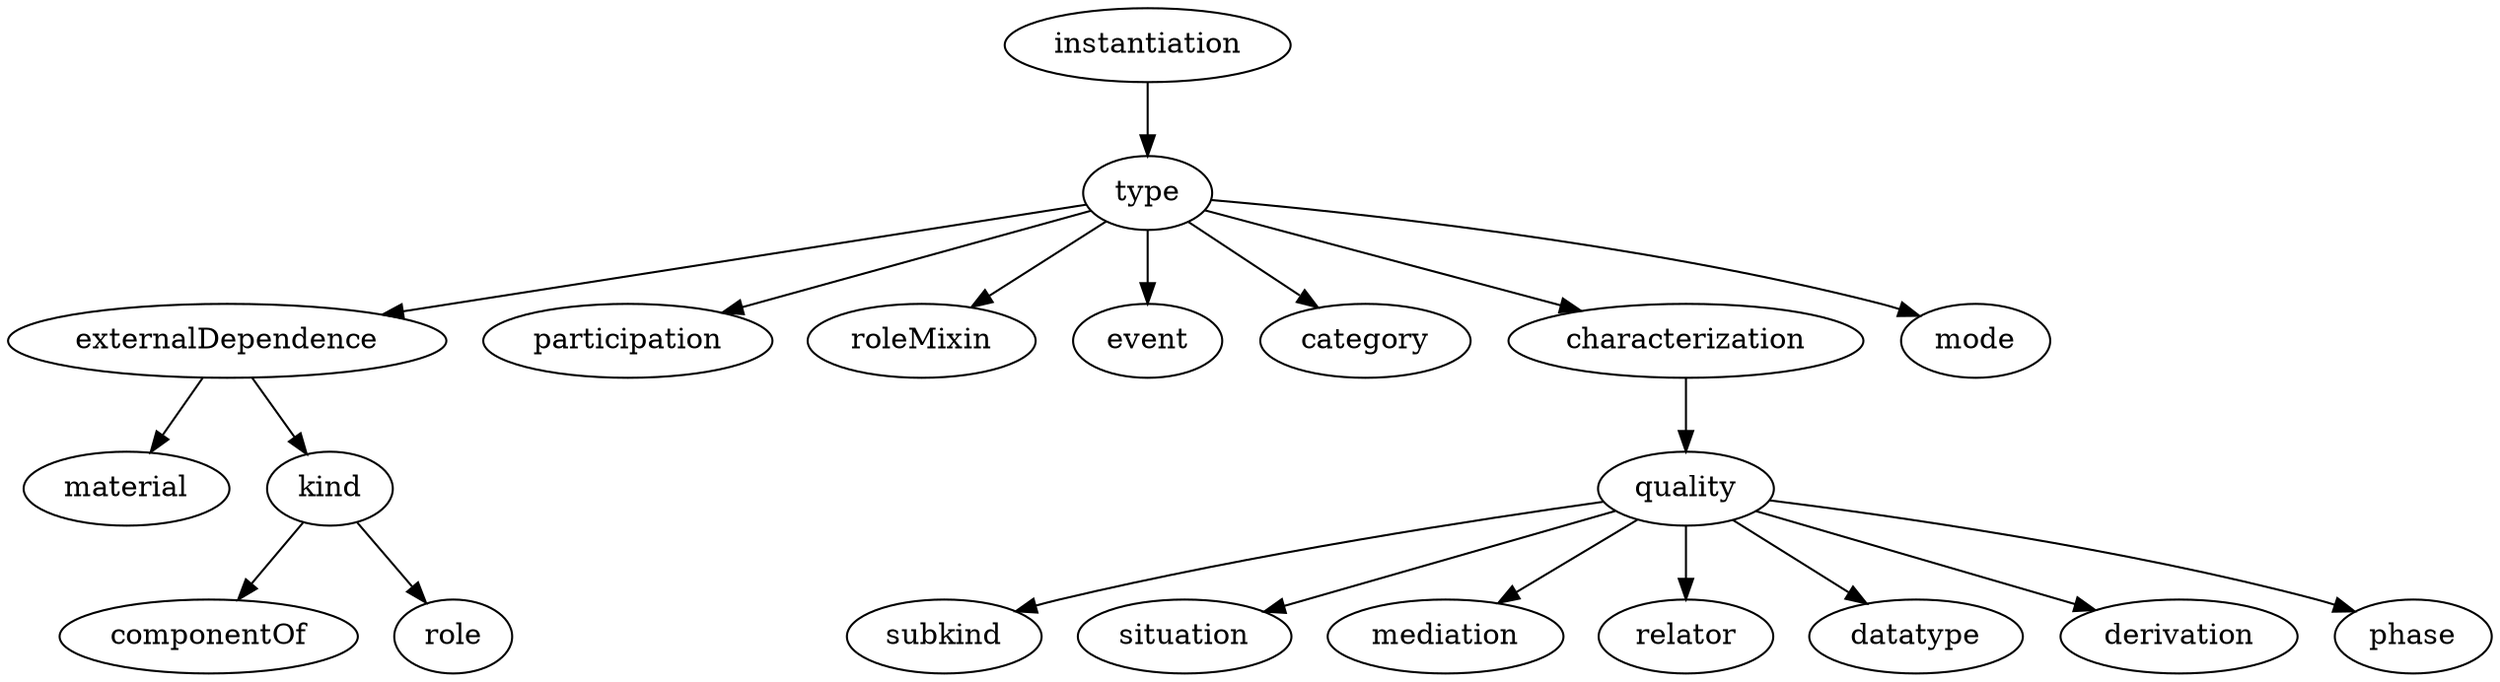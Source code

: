 strict digraph  {
instantiation;
type;
externalDependence;
participation;
roleMixin;
event;
category;
characterization;
mode;
material;
kind;
quality;
subkind;
situation;
mediation;
relator;
datatype;
derivation;
phase;
componentOf;
role;
instantiation -> type;
type -> externalDependence;
type -> participation;
type -> roleMixin;
type -> event;
type -> category;
type -> characterization;
type -> mode;
externalDependence -> material;
externalDependence -> kind;
characterization -> quality;
kind -> componentOf;
kind -> role;
quality -> subkind;
quality -> situation;
quality -> mediation;
quality -> relator;
quality -> datatype;
quality -> derivation;
quality -> phase;
}
